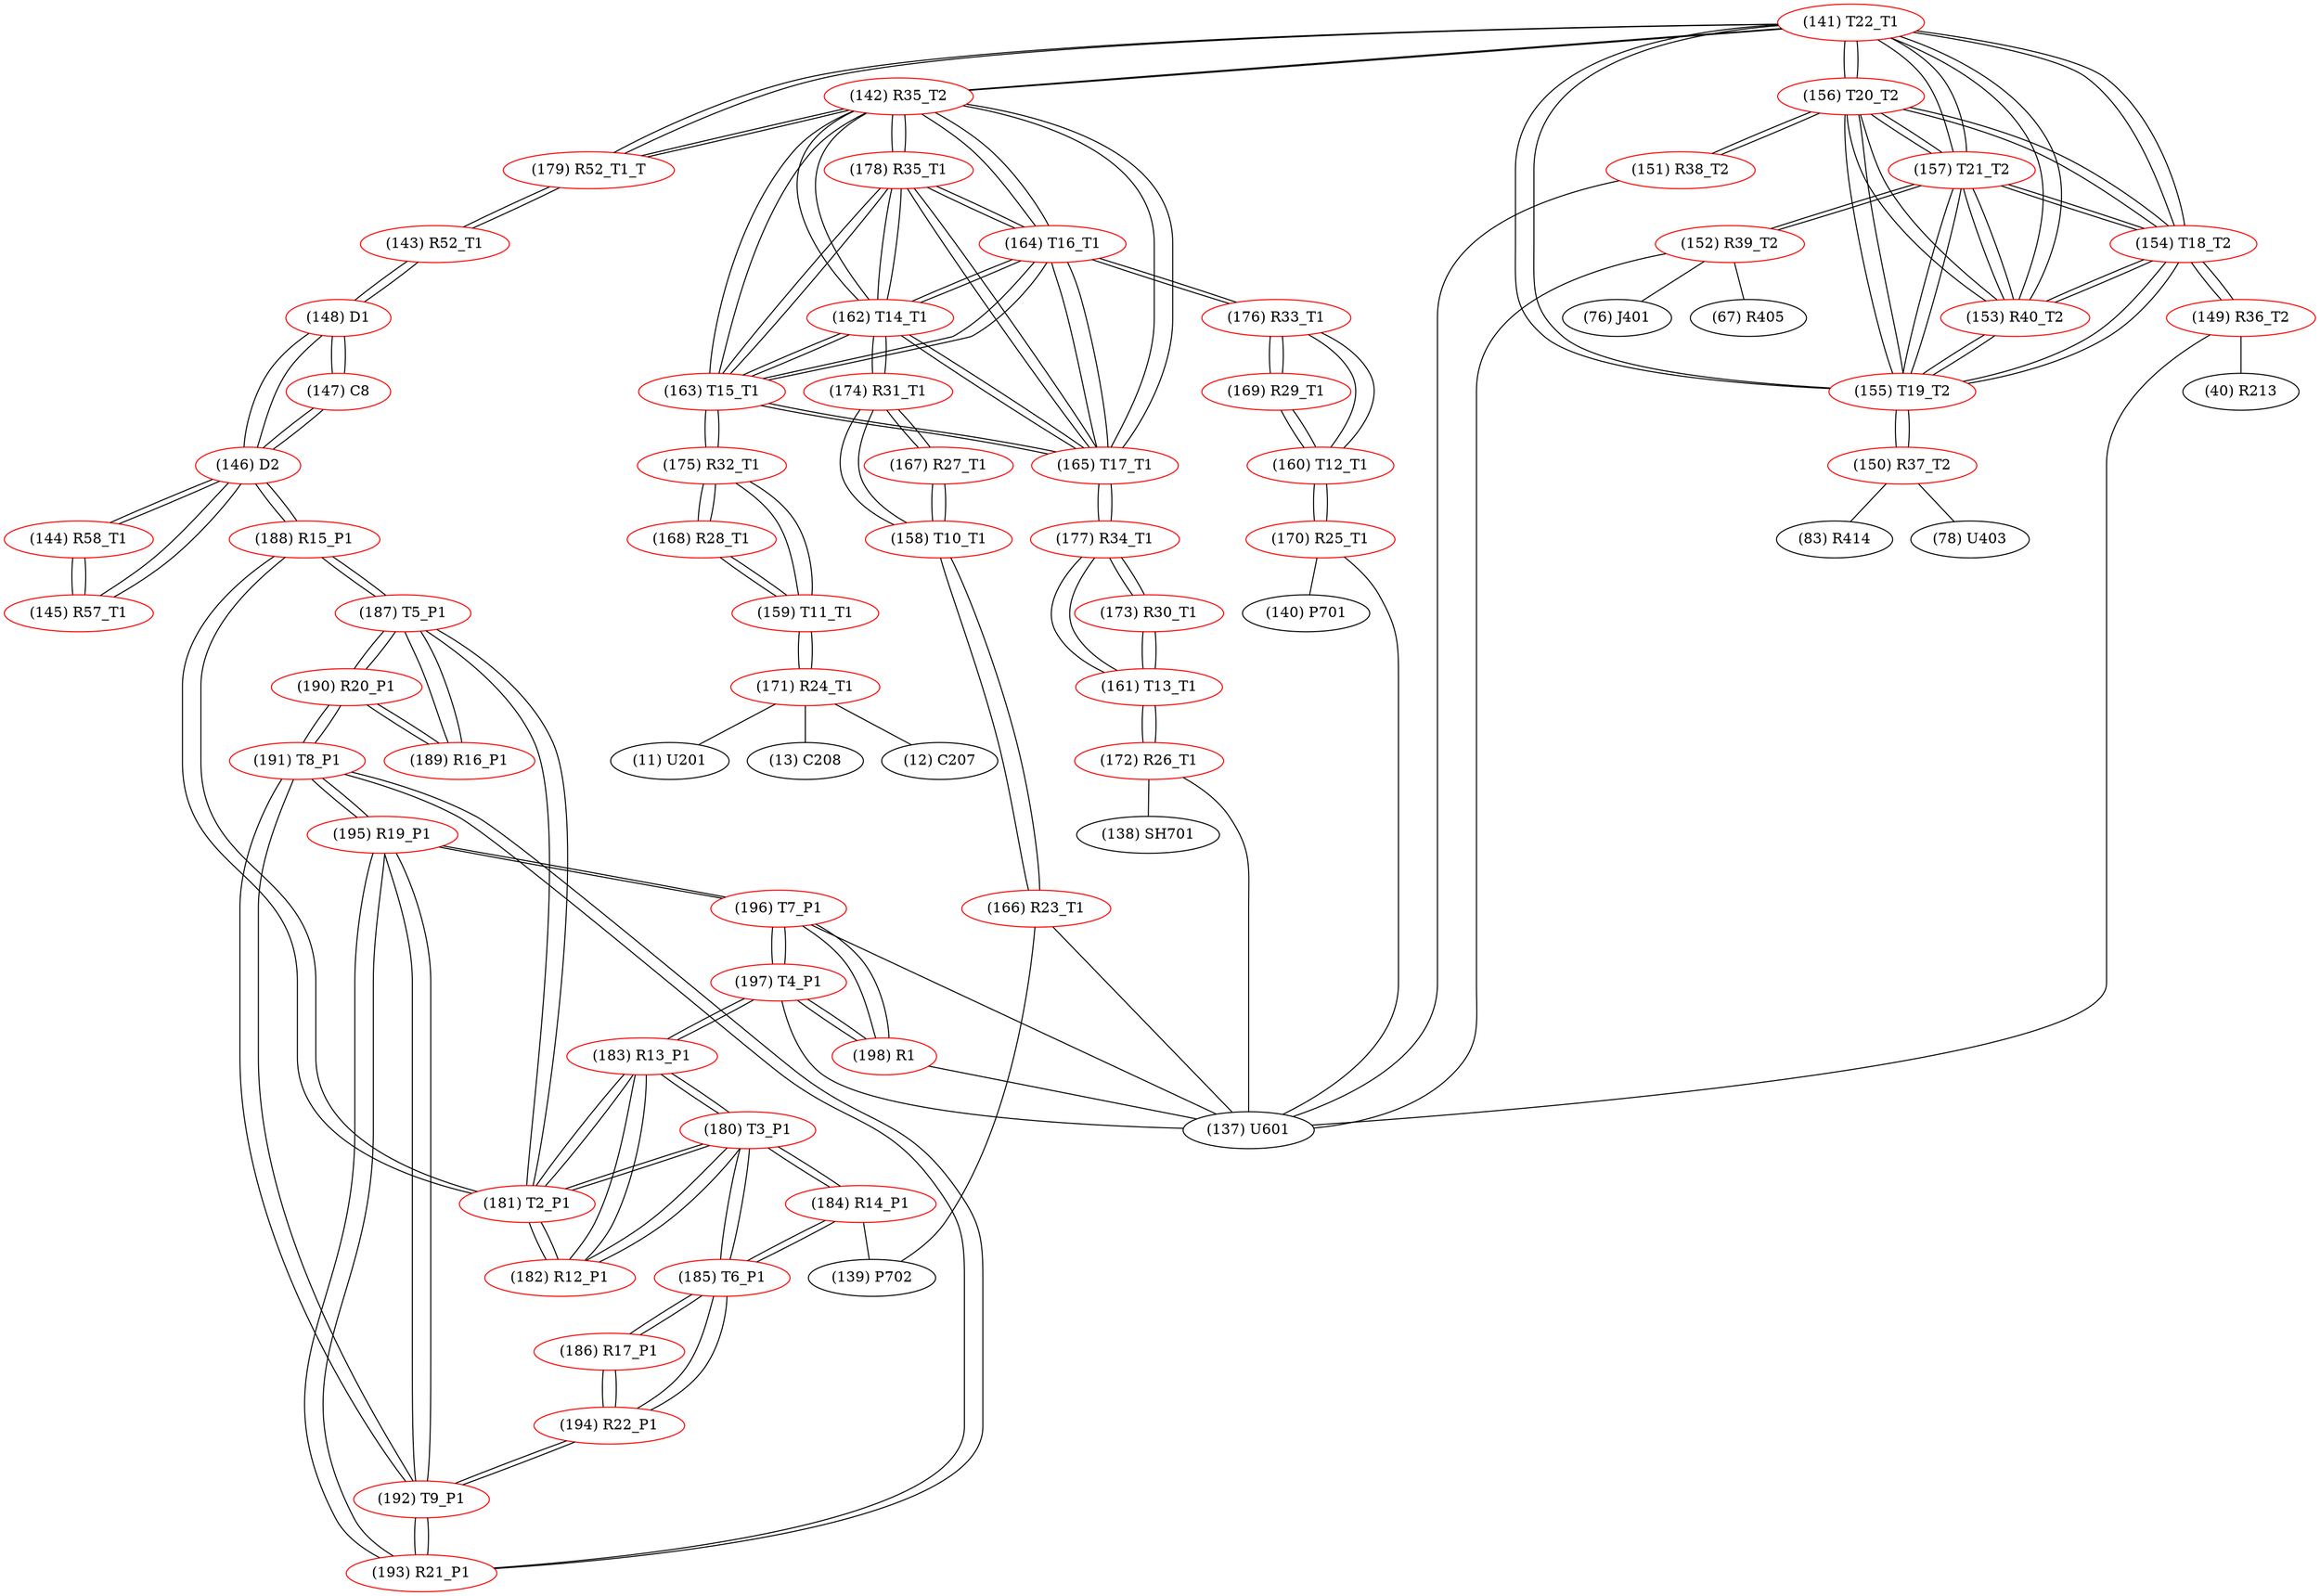 graph {
	141 [label="(141) T22_T1" color=red]
	142 [label="(142) R35_T2"]
	179 [label="(179) R52_T1_T"]
	156 [label="(156) T20_T2"]
	157 [label="(157) T21_T2"]
	155 [label="(155) T19_T2"]
	153 [label="(153) R40_T2"]
	154 [label="(154) T18_T2"]
	142 [label="(142) R35_T2" color=red]
	179 [label="(179) R52_T1_T"]
	141 [label="(141) T22_T1"]
	162 [label="(162) T14_T1"]
	163 [label="(163) T15_T1"]
	165 [label="(165) T17_T1"]
	164 [label="(164) T16_T1"]
	178 [label="(178) R35_T1"]
	143 [label="(143) R52_T1" color=red]
	148 [label="(148) D1"]
	179 [label="(179) R52_T1_T"]
	144 [label="(144) R58_T1" color=red]
	145 [label="(145) R57_T1"]
	146 [label="(146) D2"]
	145 [label="(145) R57_T1" color=red]
	146 [label="(146) D2"]
	144 [label="(144) R58_T1"]
	146 [label="(146) D2" color=red]
	148 [label="(148) D1"]
	147 [label="(147) C8"]
	145 [label="(145) R57_T1"]
	144 [label="(144) R58_T1"]
	188 [label="(188) R15_P1"]
	147 [label="(147) C8" color=red]
	148 [label="(148) D1"]
	146 [label="(146) D2"]
	148 [label="(148) D1" color=red]
	146 [label="(146) D2"]
	147 [label="(147) C8"]
	143 [label="(143) R52_T1"]
	149 [label="(149) R36_T2" color=red]
	137 [label="(137) U601"]
	40 [label="(40) R213"]
	154 [label="(154) T18_T2"]
	150 [label="(150) R37_T2" color=red]
	78 [label="(78) U403"]
	83 [label="(83) R414"]
	155 [label="(155) T19_T2"]
	151 [label="(151) R38_T2" color=red]
	137 [label="(137) U601"]
	156 [label="(156) T20_T2"]
	152 [label="(152) R39_T2" color=red]
	137 [label="(137) U601"]
	76 [label="(76) J401"]
	67 [label="(67) R405"]
	157 [label="(157) T21_T2"]
	153 [label="(153) R40_T2" color=red]
	156 [label="(156) T20_T2"]
	157 [label="(157) T21_T2"]
	155 [label="(155) T19_T2"]
	141 [label="(141) T22_T1"]
	154 [label="(154) T18_T2"]
	154 [label="(154) T18_T2" color=red]
	156 [label="(156) T20_T2"]
	157 [label="(157) T21_T2"]
	155 [label="(155) T19_T2"]
	153 [label="(153) R40_T2"]
	141 [label="(141) T22_T1"]
	149 [label="(149) R36_T2"]
	155 [label="(155) T19_T2" color=red]
	156 [label="(156) T20_T2"]
	157 [label="(157) T21_T2"]
	153 [label="(153) R40_T2"]
	141 [label="(141) T22_T1"]
	154 [label="(154) T18_T2"]
	150 [label="(150) R37_T2"]
	156 [label="(156) T20_T2" color=red]
	157 [label="(157) T21_T2"]
	155 [label="(155) T19_T2"]
	153 [label="(153) R40_T2"]
	141 [label="(141) T22_T1"]
	154 [label="(154) T18_T2"]
	151 [label="(151) R38_T2"]
	157 [label="(157) T21_T2" color=red]
	156 [label="(156) T20_T2"]
	155 [label="(155) T19_T2"]
	153 [label="(153) R40_T2"]
	141 [label="(141) T22_T1"]
	154 [label="(154) T18_T2"]
	152 [label="(152) R39_T2"]
	158 [label="(158) T10_T1" color=red]
	166 [label="(166) R23_T1"]
	174 [label="(174) R31_T1"]
	167 [label="(167) R27_T1"]
	159 [label="(159) T11_T1" color=red]
	171 [label="(171) R24_T1"]
	175 [label="(175) R32_T1"]
	168 [label="(168) R28_T1"]
	160 [label="(160) T12_T1" color=red]
	176 [label="(176) R33_T1"]
	169 [label="(169) R29_T1"]
	170 [label="(170) R25_T1"]
	161 [label="(161) T13_T1" color=red]
	177 [label="(177) R34_T1"]
	173 [label="(173) R30_T1"]
	172 [label="(172) R26_T1"]
	162 [label="(162) T14_T1" color=red]
	163 [label="(163) T15_T1"]
	165 [label="(165) T17_T1"]
	164 [label="(164) T16_T1"]
	178 [label="(178) R35_T1"]
	142 [label="(142) R35_T2"]
	174 [label="(174) R31_T1"]
	163 [label="(163) T15_T1" color=red]
	162 [label="(162) T14_T1"]
	165 [label="(165) T17_T1"]
	164 [label="(164) T16_T1"]
	178 [label="(178) R35_T1"]
	142 [label="(142) R35_T2"]
	175 [label="(175) R32_T1"]
	164 [label="(164) T16_T1" color=red]
	162 [label="(162) T14_T1"]
	163 [label="(163) T15_T1"]
	165 [label="(165) T17_T1"]
	178 [label="(178) R35_T1"]
	142 [label="(142) R35_T2"]
	176 [label="(176) R33_T1"]
	165 [label="(165) T17_T1" color=red]
	162 [label="(162) T14_T1"]
	163 [label="(163) T15_T1"]
	164 [label="(164) T16_T1"]
	178 [label="(178) R35_T1"]
	142 [label="(142) R35_T2"]
	177 [label="(177) R34_T1"]
	166 [label="(166) R23_T1" color=red]
	139 [label="(139) P702"]
	137 [label="(137) U601"]
	158 [label="(158) T10_T1"]
	167 [label="(167) R27_T1" color=red]
	174 [label="(174) R31_T1"]
	158 [label="(158) T10_T1"]
	168 [label="(168) R28_T1" color=red]
	175 [label="(175) R32_T1"]
	159 [label="(159) T11_T1"]
	169 [label="(169) R29_T1" color=red]
	176 [label="(176) R33_T1"]
	160 [label="(160) T12_T1"]
	170 [label="(170) R25_T1" color=red]
	140 [label="(140) P701"]
	137 [label="(137) U601"]
	160 [label="(160) T12_T1"]
	171 [label="(171) R24_T1" color=red]
	12 [label="(12) C207"]
	11 [label="(11) U201"]
	13 [label="(13) C208"]
	159 [label="(159) T11_T1"]
	172 [label="(172) R26_T1" color=red]
	137 [label="(137) U601"]
	138 [label="(138) SH701"]
	161 [label="(161) T13_T1"]
	173 [label="(173) R30_T1" color=red]
	161 [label="(161) T13_T1"]
	177 [label="(177) R34_T1"]
	174 [label="(174) R31_T1" color=red]
	167 [label="(167) R27_T1"]
	158 [label="(158) T10_T1"]
	162 [label="(162) T14_T1"]
	175 [label="(175) R32_T1" color=red]
	163 [label="(163) T15_T1"]
	159 [label="(159) T11_T1"]
	168 [label="(168) R28_T1"]
	176 [label="(176) R33_T1" color=red]
	164 [label="(164) T16_T1"]
	169 [label="(169) R29_T1"]
	160 [label="(160) T12_T1"]
	177 [label="(177) R34_T1" color=red]
	165 [label="(165) T17_T1"]
	161 [label="(161) T13_T1"]
	173 [label="(173) R30_T1"]
	178 [label="(178) R35_T1" color=red]
	162 [label="(162) T14_T1"]
	163 [label="(163) T15_T1"]
	165 [label="(165) T17_T1"]
	164 [label="(164) T16_T1"]
	142 [label="(142) R35_T2"]
	179 [label="(179) R52_T1_T" color=red]
	142 [label="(142) R35_T2"]
	141 [label="(141) T22_T1"]
	143 [label="(143) R52_T1"]
	180 [label="(180) T3_P1" color=red]
	184 [label="(184) R14_P1"]
	185 [label="(185) T6_P1"]
	183 [label="(183) R13_P1"]
	182 [label="(182) R12_P1"]
	181 [label="(181) T2_P1"]
	181 [label="(181) T2_P1" color=red]
	183 [label="(183) R13_P1"]
	180 [label="(180) T3_P1"]
	182 [label="(182) R12_P1"]
	187 [label="(187) T5_P1"]
	188 [label="(188) R15_P1"]
	182 [label="(182) R12_P1" color=red]
	183 [label="(183) R13_P1"]
	180 [label="(180) T3_P1"]
	181 [label="(181) T2_P1"]
	183 [label="(183) R13_P1" color=red]
	197 [label="(197) T4_P1"]
	180 [label="(180) T3_P1"]
	182 [label="(182) R12_P1"]
	181 [label="(181) T2_P1"]
	184 [label="(184) R14_P1" color=red]
	139 [label="(139) P702"]
	180 [label="(180) T3_P1"]
	185 [label="(185) T6_P1"]
	185 [label="(185) T6_P1" color=red]
	184 [label="(184) R14_P1"]
	180 [label="(180) T3_P1"]
	194 [label="(194) R22_P1"]
	186 [label="(186) R17_P1"]
	186 [label="(186) R17_P1" color=red]
	194 [label="(194) R22_P1"]
	185 [label="(185) T6_P1"]
	187 [label="(187) T5_P1" color=red]
	181 [label="(181) T2_P1"]
	188 [label="(188) R15_P1"]
	189 [label="(189) R16_P1"]
	190 [label="(190) R20_P1"]
	188 [label="(188) R15_P1" color=red]
	146 [label="(146) D2"]
	181 [label="(181) T2_P1"]
	187 [label="(187) T5_P1"]
	189 [label="(189) R16_P1" color=red]
	187 [label="(187) T5_P1"]
	190 [label="(190) R20_P1"]
	190 [label="(190) R20_P1" color=red]
	191 [label="(191) T8_P1"]
	189 [label="(189) R16_P1"]
	187 [label="(187) T5_P1"]
	191 [label="(191) T8_P1" color=red]
	192 [label="(192) T9_P1"]
	193 [label="(193) R21_P1"]
	195 [label="(195) R19_P1"]
	190 [label="(190) R20_P1"]
	192 [label="(192) T9_P1" color=red]
	194 [label="(194) R22_P1"]
	193 [label="(193) R21_P1"]
	191 [label="(191) T8_P1"]
	195 [label="(195) R19_P1"]
	193 [label="(193) R21_P1" color=red]
	192 [label="(192) T9_P1"]
	191 [label="(191) T8_P1"]
	195 [label="(195) R19_P1"]
	194 [label="(194) R22_P1" color=red]
	192 [label="(192) T9_P1"]
	185 [label="(185) T6_P1"]
	186 [label="(186) R17_P1"]
	195 [label="(195) R19_P1" color=red]
	192 [label="(192) T9_P1"]
	193 [label="(193) R21_P1"]
	191 [label="(191) T8_P1"]
	196 [label="(196) T7_P1"]
	196 [label="(196) T7_P1" color=red]
	198 [label="(198) R1"]
	197 [label="(197) T4_P1"]
	137 [label="(137) U601"]
	195 [label="(195) R19_P1"]
	197 [label="(197) T4_P1" color=red]
	183 [label="(183) R13_P1"]
	198 [label="(198) R1"]
	196 [label="(196) T7_P1"]
	137 [label="(137) U601"]
	198 [label="(198) R1" color=red]
	197 [label="(197) T4_P1"]
	196 [label="(196) T7_P1"]
	137 [label="(137) U601"]
	141 -- 142
	141 -- 179
	141 -- 156
	141 -- 157
	141 -- 155
	141 -- 153
	141 -- 154
	142 -- 179
	142 -- 141
	142 -- 162
	142 -- 163
	142 -- 165
	142 -- 164
	142 -- 178
	143 -- 148
	143 -- 179
	144 -- 145
	144 -- 146
	145 -- 146
	145 -- 144
	146 -- 148
	146 -- 147
	146 -- 145
	146 -- 144
	146 -- 188
	147 -- 148
	147 -- 146
	148 -- 146
	148 -- 147
	148 -- 143
	149 -- 137
	149 -- 40
	149 -- 154
	150 -- 78
	150 -- 83
	150 -- 155
	151 -- 137
	151 -- 156
	152 -- 137
	152 -- 76
	152 -- 67
	152 -- 157
	153 -- 156
	153 -- 157
	153 -- 155
	153 -- 141
	153 -- 154
	154 -- 156
	154 -- 157
	154 -- 155
	154 -- 153
	154 -- 141
	154 -- 149
	155 -- 156
	155 -- 157
	155 -- 153
	155 -- 141
	155 -- 154
	155 -- 150
	156 -- 157
	156 -- 155
	156 -- 153
	156 -- 141
	156 -- 154
	156 -- 151
	157 -- 156
	157 -- 155
	157 -- 153
	157 -- 141
	157 -- 154
	157 -- 152
	158 -- 166
	158 -- 174
	158 -- 167
	159 -- 171
	159 -- 175
	159 -- 168
	160 -- 176
	160 -- 169
	160 -- 170
	161 -- 177
	161 -- 173
	161 -- 172
	162 -- 163
	162 -- 165
	162 -- 164
	162 -- 178
	162 -- 142
	162 -- 174
	163 -- 162
	163 -- 165
	163 -- 164
	163 -- 178
	163 -- 142
	163 -- 175
	164 -- 162
	164 -- 163
	164 -- 165
	164 -- 178
	164 -- 142
	164 -- 176
	165 -- 162
	165 -- 163
	165 -- 164
	165 -- 178
	165 -- 142
	165 -- 177
	166 -- 139
	166 -- 137
	166 -- 158
	167 -- 174
	167 -- 158
	168 -- 175
	168 -- 159
	169 -- 176
	169 -- 160
	170 -- 140
	170 -- 137
	170 -- 160
	171 -- 12
	171 -- 11
	171 -- 13
	171 -- 159
	172 -- 137
	172 -- 138
	172 -- 161
	173 -- 161
	173 -- 177
	174 -- 167
	174 -- 158
	174 -- 162
	175 -- 163
	175 -- 159
	175 -- 168
	176 -- 164
	176 -- 169
	176 -- 160
	177 -- 165
	177 -- 161
	177 -- 173
	178 -- 162
	178 -- 163
	178 -- 165
	178 -- 164
	178 -- 142
	179 -- 142
	179 -- 141
	179 -- 143
	180 -- 184
	180 -- 185
	180 -- 183
	180 -- 182
	180 -- 181
	181 -- 183
	181 -- 180
	181 -- 182
	181 -- 187
	181 -- 188
	182 -- 183
	182 -- 180
	182 -- 181
	183 -- 197
	183 -- 180
	183 -- 182
	183 -- 181
	184 -- 139
	184 -- 180
	184 -- 185
	185 -- 184
	185 -- 180
	185 -- 194
	185 -- 186
	186 -- 194
	186 -- 185
	187 -- 181
	187 -- 188
	187 -- 189
	187 -- 190
	188 -- 146
	188 -- 181
	188 -- 187
	189 -- 187
	189 -- 190
	190 -- 191
	190 -- 189
	190 -- 187
	191 -- 192
	191 -- 193
	191 -- 195
	191 -- 190
	192 -- 194
	192 -- 193
	192 -- 191
	192 -- 195
	193 -- 192
	193 -- 191
	193 -- 195
	194 -- 192
	194 -- 185
	194 -- 186
	195 -- 192
	195 -- 193
	195 -- 191
	195 -- 196
	196 -- 198
	196 -- 197
	196 -- 137
	196 -- 195
	197 -- 183
	197 -- 198
	197 -- 196
	197 -- 137
	198 -- 197
	198 -- 196
	198 -- 137
}